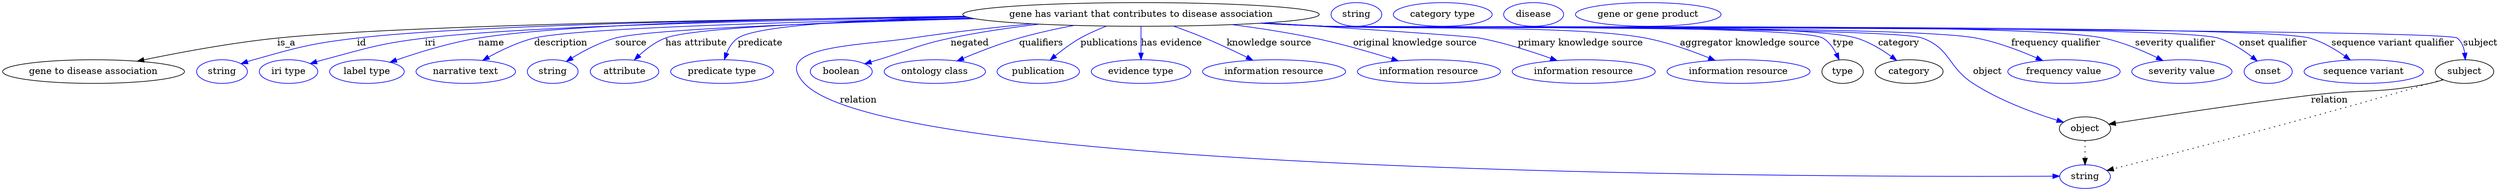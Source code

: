 digraph {
	graph [bb="0,0,3782.8,283"];
	node [label="\N"];
	"gene has variant that contributes to disease association"	[height=0.5,
		label="gene has variant that contributes to disease association",
		pos="1724.8,265",
		width=7.5104];
	"gene to disease association"	[height=0.5,
		pos="137.79,178",
		width=3.8274];
	"gene has variant that contributes to disease association" -> "gene to disease association"	[label=is_a,
		lp="429.79,221.5",
		pos="e,203.95,193.81 1459,261.64 1136.2,257.94 610.63,249.01 415.79,229 347.02,221.94 269.68,207.49 214.07,195.93"];
	id	[color=blue,
		height=0.5,
		label=string,
		pos="331.79,178",
		width=1.0652];
	"gene has variant that contributes to disease association" -> id	[color=blue,
		label=id,
		lp="543.79,221.5",
		pos="e,360.78,189.97 1458.9,261.66 1164.4,258.09 708.45,249.41 536.79,229 465.98,220.58 448.43,215.28 379.79,196 376.68,195.13 373.48,\
194.16 370.29,193.14",
		style=solid];
	iri	[color=blue,
		height=0.5,
		label="iri type",
		pos="432.79,178",
		width=1.2277];
	"gene has variant that contributes to disease association" -> iri	[color=blue,
		label=iri,
		lp="647.79,221.5",
		pos="e,465.72,190.12 1461.5,260.91 1192.3,256.78 792.6,247.69 639.79,229 570.31,220.5 553.42,214.05 485.79,196 482.42,195.1 478.94,194.12 \
475.46,193.09",
		style=solid];
	name	[color=blue,
		height=0.5,
		label="label type",
		pos="551.79,178",
		width=1.5707];
	"gene has variant that contributes to disease association" -> name	[color=blue,
		label=name,
		lp="740.79,221.5",
		pos="e,586.79,192.19 1457.3,262.28 1208.7,259.3 857.05,251.17 720.79,229 677.63,221.98 630,207.22 596.33,195.55",
		style=solid];
	description	[color=blue,
		height=0.5,
		label="narrative text",
		pos="701.79,178",
		width=2.0943];
	"gene has variant that contributes to disease association" -> description	[color=blue,
		label=description,
		lp="846.29,221.5",
		pos="e,727.59,195.1 1466.8,259.55 1217.5,254.38 868.33,244.51 805.79,229 781.45,222.96 756.05,210.88 736.44,200.1",
		style=solid];
	source	[color=blue,
		height=0.5,
		label=string,
		pos="833.79,178",
		width=1.0652];
	"gene has variant that contributes to disease association" -> source	[color=blue,
		label=source,
		lp="951.79,221.5",
		pos="e,854.3,193.39 1472.6,258.5 1259,252.91 979.4,243.08 927.79,229 904.71,222.7 880.93,209.99 863.07,198.96",
		style=solid];
	"has attribute"	[color=blue,
		height=0.5,
		label=attribute,
		pos="941.79,178",
		width=1.4443];
	"gene has variant that contributes to disease association" -> "has attribute"	[color=blue,
		label="has attribute",
		lp="1050.8,221.5",
		pos="e,956.8,195.76 1467.9,259.29 1278.6,254.5 1046.9,245.39 1003.8,229 989.02,223.38 975.08,212.82 964.18,202.84",
		style=solid];
	predicate	[color=blue,
		height=0.5,
		label="predicate type",
		pos="1089.8,178",
		width=2.1665];
	"gene has variant that contributes to disease association" -> predicate	[color=blue,
		label=predicate,
		lp="1147.8,221.5",
		pos="e,1093.3,196.36 1460.1,261.21 1308.8,257.44 1143.3,248.77 1113.8,229 1105.8,223.63 1100.3,214.79 1096.7,206.03",
		style=solid];
	relation	[color=blue,
		height=0.5,
		label=string,
		pos="3156.8,18",
		width=1.0652];
	"gene has variant that contributes to disease association" -> relation	[color=blue,
		label=relation,
		lp="1296.8,134.5",
		pos="e,3118.4,18.732 1558.8,250.75 1501.1,245.22 1435.9,237.97 1376.8,229 1299.4,217.26 1161.5,217.31 1214.8,160 1347.7,17.113 2820.7,\
17.274 3108.3,18.68",
		style=solid];
	negated	[color=blue,
		height=0.5,
		label=boolean,
		pos="1270.8,178",
		width=1.2999];
	"gene has variant that contributes to disease association" -> negated	[color=blue,
		label=negated,
		lp="1464.8,221.5",
		pos="e,1306,189.93 1570.3,250.23 1526.5,245 1479.1,238.05 1435.8,229 1385.8,218.56 1374.6,210.87 1325.8,196 1322.5,194.99 1319.1,193.95 \
1315.6,192.9",
		style=solid];
	qualifiers	[color=blue,
		height=0.5,
		label="ontology class",
		pos="1411.8,178",
		width=2.1304];
	"gene has variant that contributes to disease association" -> qualifiers	[color=blue,
		label=qualifiers,
		lp="1573.3,221.5",
		pos="e,1445.7,194.24 1623.2,248.28 1595.9,243.11 1566.5,236.67 1539.8,229 1510.9,220.71 1479.5,208.5 1455.1,198.21",
		style=solid];
	publications	[color=blue,
		height=0.5,
		label=publication,
		pos="1568.8,178",
		width=1.7332];
	"gene has variant that contributes to disease association" -> publications	[color=blue,
		label=publications,
		lp="1676.8,221.5",
		pos="e,1586.8,195.45 1672.5,247.2 1659.2,242.09 1645.1,235.97 1632.8,229 1619.3,221.42 1605.7,211.19 1594.5,201.95",
		style=solid];
	"has evidence"	[color=blue,
		height=0.5,
		label="evidence type",
		pos="1724.8,178",
		width=2.0943];
	"gene has variant that contributes to disease association" -> "has evidence"	[color=blue,
		label="has evidence",
		lp="1771.3,221.5",
		pos="e,1724.8,196.18 1724.8,246.8 1724.8,235.16 1724.8,219.55 1724.8,206.24",
		style=solid];
	"knowledge source"	[color=blue,
		height=0.5,
		label="information resource",
		pos="1926.8,178",
		width=3.015];
	"gene has variant that contributes to disease association" -> "knowledge source"	[color=blue,
		label="knowledge source",
		lp="1919.3,221.5",
		pos="e,1894.5,195.37 1774,247.3 1789.4,241.78 1806.4,235.41 1821.8,229 1843.1,220.11 1866.3,209.19 1885.5,199.83",
		style=solid];
	"original knowledge source"	[color=blue,
		height=0.5,
		label="information resource",
		pos="2161.8,178",
		width=3.015];
	"gene has variant that contributes to disease association" -> "original knowledge source"	[color=blue,
		label="original knowledge source",
		lp="2140.8,221.5",
		pos="e,2115.4,194.37 1863,249.5 1903.4,244.21 1947.5,237.41 1987.8,229 2027.7,220.66 2071.8,207.94 2105.7,197.41",
		style=solid];
	"primary knowledge source"	[color=blue,
		height=0.5,
		label="information resource",
		pos="2396.8,178",
		width=3.015];
	"gene has variant that contributes to disease association" -> "primary knowledge source"	[color=blue,
		label="primary knowledge source",
		lp="2391.8,221.5",
		pos="e,2356.2,194.79 1914.4,252.14 2054.1,243.24 2222.6,232.07 2238.8,229 2275.6,222.02 2315.9,209.18 2346.6,198.26",
		style=solid];
	"aggregator knowledge source"	[color=blue,
		height=0.5,
		label="information resource",
		pos="2631.8,178",
		width=3.015];
	"gene has variant that contributes to disease association" -> "aggregator knowledge source"	[color=blue,
		label="aggregator knowledge source",
		lp="2649.3,221.5",
		pos="e,2596.1,195.06 1912.3,252 1943.2,250.2 1974.9,248.46 2004.8,247 2112.7,241.72 2384.6,249.29 2490.8,229 2523.9,222.67 2559.6,209.92 \
2586.9,198.88",
		style=solid];
	type	[height=0.5,
		pos="2789.8,178",
		width=0.86659];
	"gene has variant that contributes to disease association" -> type	[color=blue,
		label=type,
		lp="2790.8,221.5",
		pos="e,2784.4,196.1 1909.2,251.83 1941.1,250.01 1973.9,248.31 2004.8,247 2046.7,245.23 2723.5,250.11 2759.8,229 2768.9,223.71 2775.5,\
214.48 2780.2,205.37",
		style=solid];
	category	[height=0.5,
		pos="2890.8,178",
		width=1.4263];
	"gene has variant that contributes to disease association" -> category	[color=blue,
		label=category,
		lp="2875.3,221.5",
		pos="e,2871.9,194.97 1909.2,251.79 1941.1,249.97 1973.9,248.28 2004.8,247 2094.3,243.28 2725,254.65 2810.8,229 2829.9,223.28 2849,211.64 \
2863.7,201.04",
		style=solid];
	object	[height=0.5,
		pos="3156.8,91",
		width=1.0832];
	"gene has variant that contributes to disease association" -> object	[color=blue,
		label=object,
		lp="3008.8,178",
		pos="e,3123.9,100.82 1908.5,251.77 1940.6,249.94 1973.6,248.25 2004.8,247 2055.1,244.97 2863.6,246.49 2910.8,229 2953.6,213.15 2948.7,\
185.11 2986.8,160 3026.7,133.69 3078.4,114.83 3114.2,103.74",
		style=solid];
	"frequency qualifier"	[color=blue,
		height=0.5,
		label="frequency value",
		pos="3124.8,178",
		width=2.3651];
	"gene has variant that contributes to disease association" -> "frequency qualifier"	[color=blue,
		label="frequency qualifier",
		lp="3112.8,221.5",
		pos="e,3092.4,194.77 1908.1,251.75 1940.3,249.92 1973.5,248.23 2004.8,247 2114.4,242.68 2884.1,249.6 2991.8,229 3023.4,222.96 3057.3,\
210.11 3082.9,198.95",
		style=solid];
	"severity qualifier"	[color=blue,
		height=0.5,
		label="severity value",
		pos="3303.8,178",
		width=2.1123];
	"gene has variant that contributes to disease association" -> "severity qualifier"	[color=blue,
		label="severity qualifier",
		lp="3293.8,221.5",
		pos="e,3275,194.8 1907.4,251.72 1939.8,249.87 1973.3,248.2 2004.8,247 2135.8,242.03 3056.4,255.89 3184.8,229 3213.1,223.06 3243.2,210.38 \
3266,199.28",
		style=solid];
	"onset qualifier"	[color=blue,
		height=0.5,
		label=onset,
		pos="3433.8,178",
		width=1.011];
	"gene has variant that contributes to disease association" -> "onset qualifier"	[color=blue,
		label="onset qualifier",
		lp="3442.3,221.5",
		pos="e,3417.1,194.28 1907,251.69 1939.5,249.84 1973.2,248.17 2004.8,247 2080,244.22 3286.9,251.28 3358.8,229 3377.2,223.28 3395.3,211.46 \
3409.1,200.75",
		style=solid];
	"sequence variant qualifier"	[color=blue,
		height=0.5,
		label="sequence variant",
		pos="3578.8,178",
		width=2.5095];
	"gene has variant that contributes to disease association" -> "sequence variant qualifier"	[color=blue,
		label="sequence variant qualifier",
		lp="3624.3,221.5",
		pos="e,3558.6,195.77 1906.6,251.67 1939.3,249.83 1973,248.15 2004.8,247 2087.7,243.99 3418.1,252.13 3497.8,229 3516.8,223.49 3535.7,212.23 \
3550.4,201.78",
		style=solid];
	subject	[height=0.5,
		pos="3731.8,178",
		width=1.2277];
	"gene has variant that contributes to disease association" -> subject	[color=blue,
		label=subject,
		lp="3756.8,221.5",
		pos="e,3733.4,196.11 1906.2,251.65 1939,249.8 1972.9,248.13 2004.8,247 2028.6,246.15 3703.4,244.22 3721.8,229 3728.5,223.46 3731.5,214.82 \
3732.7,206.27",
		style=solid];
	association_type	[color=blue,
		height=0.5,
		label=string,
		pos="2051.8,265",
		width=1.0652];
	association_category	[color=blue,
		height=0.5,
		label="category type",
		pos="2182.8,265",
		width=2.0762];
	object -> relation	[pos="e,3156.8,36.029 3156.8,72.813 3156.8,64.789 3156.8,55.047 3156.8,46.069",
		style=dotted];
	"gene to disease association_object"	[color=blue,
		height=0.5,
		label=disease,
		pos="2320.8,265",
		width=1.2638];
	subject -> relation	[pos="e,3189.8,27.445 3698.1,166.18 3691.4,164.08 3684.4,161.93 3677.8,160 3501.1,108.31 3288.8,52.93 3199.6,29.955",
		style=dotted];
	subject -> object	[label=relation,
		lp="3526.8,134.5",
		pos="e,3192.9,97.826 3699.5,165.66 3692.4,163.5 3684.9,161.46 3677.8,160 3599.5,143.91 3578.1,151.79 3498.8,142 3392.7,128.91 3268.5,\
109.81 3202.9,99.418"];
	"gene has variant that contributes to disease association_subject"	[color=blue,
		height=0.5,
		label="gene or gene product",
		pos="2494.8,265",
		width=3.0692];
}
